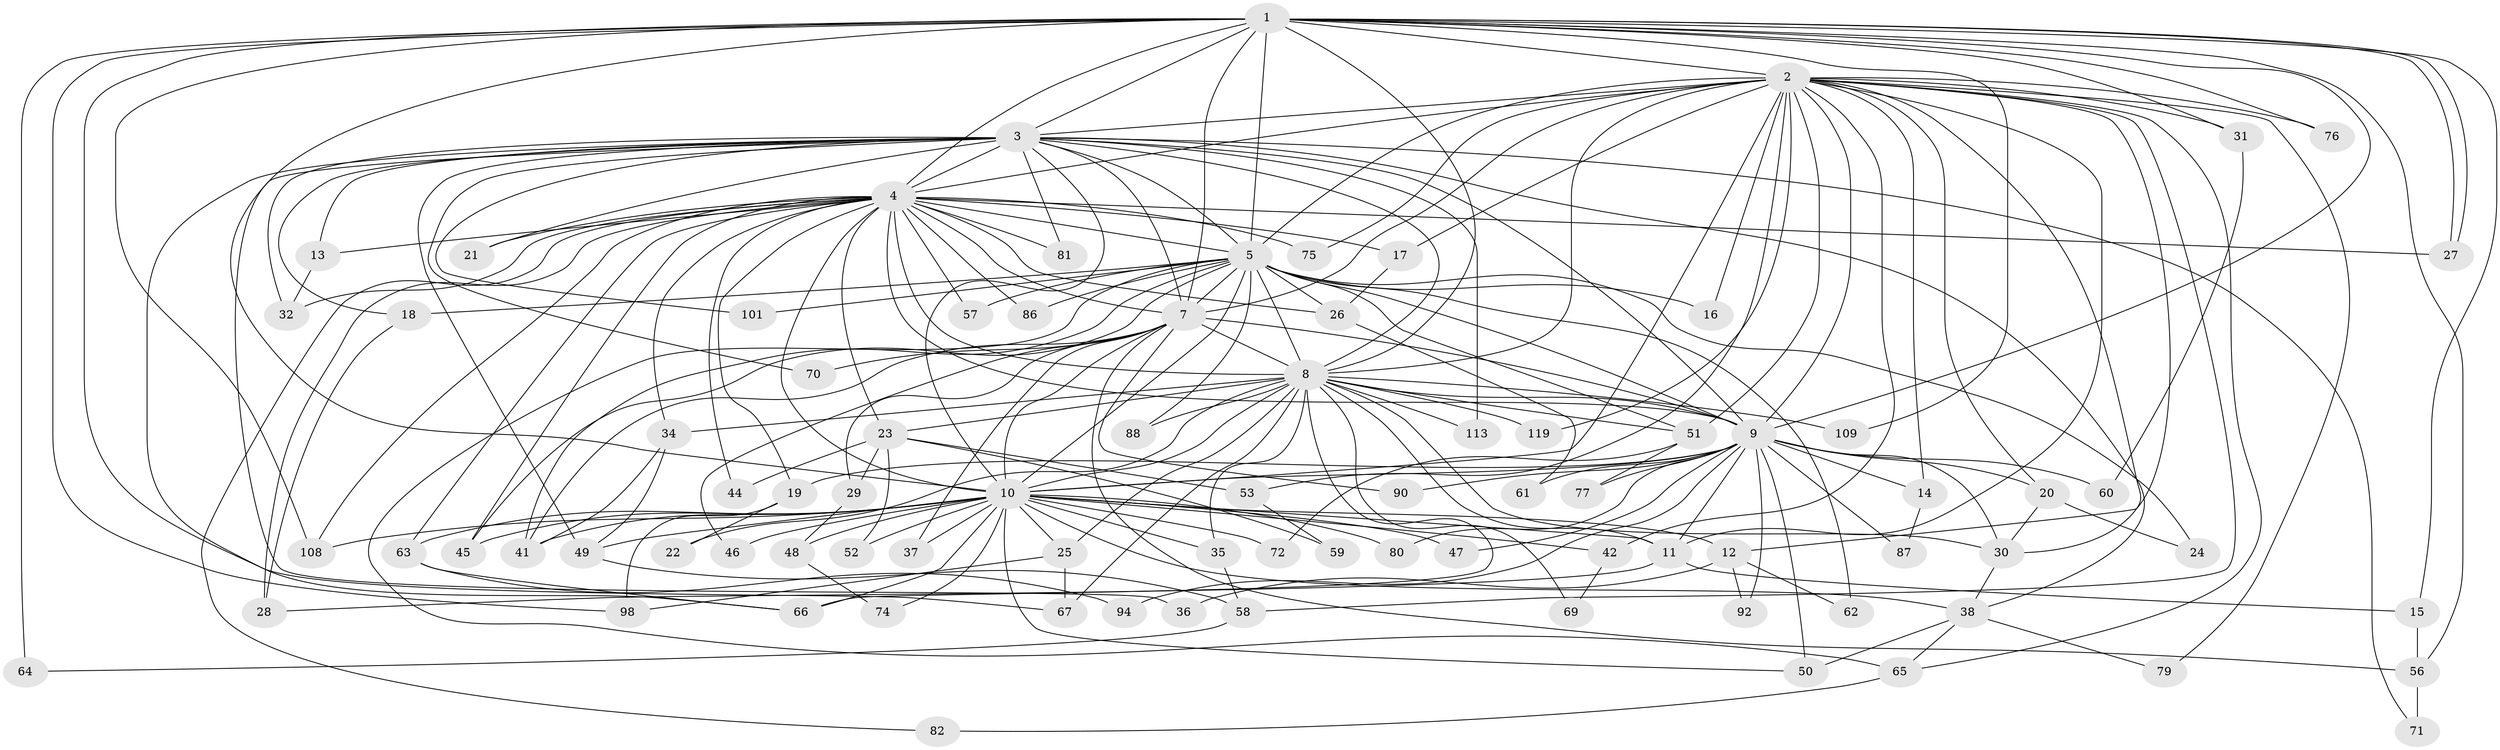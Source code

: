 // original degree distribution, {21: 0.008333333333333333, 27: 0.008333333333333333, 24: 0.03333333333333333, 19: 0.016666666666666666, 25: 0.008333333333333333, 31: 0.008333333333333333, 6: 0.016666666666666666, 5: 0.025, 3: 0.18333333333333332, 2: 0.5666666666666667, 4: 0.11666666666666667, 7: 0.008333333333333333}
// Generated by graph-tools (version 1.1) at 2025/17/03/04/25 18:17:29]
// undirected, 84 vertices, 209 edges
graph export_dot {
graph [start="1"]
  node [color=gray90,style=filled];
  1 [super="+78"];
  2;
  3 [super="+54"];
  4 [super="+6"];
  5;
  7 [super="+43"];
  8;
  9;
  10;
  11 [super="+39+96"];
  12;
  13;
  14;
  15;
  16;
  17 [super="+73"];
  18 [super="+89"];
  19;
  20;
  21;
  22;
  23;
  24;
  25;
  26;
  27 [super="+104"];
  28;
  29;
  30 [super="+116+103"];
  31;
  32 [super="+55"];
  34;
  35;
  36;
  37;
  38 [super="+40"];
  41 [super="+106+120"];
  42;
  44;
  45 [super="+93+97"];
  46;
  47;
  48;
  49 [super="+111"];
  50 [super="+102"];
  51 [super="+68"];
  52;
  53;
  56 [super="+107+85"];
  57;
  58;
  59;
  60;
  61;
  62;
  63 [super="+91+95"];
  64;
  65 [super="+117"];
  66 [super="+110"];
  67 [super="+84"];
  69;
  70;
  71;
  72;
  74;
  75;
  76;
  77;
  79;
  80;
  81;
  82;
  86;
  87;
  88;
  90;
  92;
  94;
  98 [super="+105"];
  101;
  108 [super="+115"];
  109;
  113;
  119;
  1 -- 2;
  1 -- 3;
  1 -- 4 [weight=2];
  1 -- 5 [weight=2];
  1 -- 7;
  1 -- 8;
  1 -- 9;
  1 -- 10;
  1 -- 15;
  1 -- 27;
  1 -- 27;
  1 -- 31;
  1 -- 56;
  1 -- 64;
  1 -- 76;
  1 -- 98;
  1 -- 108;
  1 -- 109;
  1 -- 67;
  2 -- 3 [weight=2];
  2 -- 4 [weight=2];
  2 -- 5;
  2 -- 7;
  2 -- 8;
  2 -- 9;
  2 -- 10;
  2 -- 12;
  2 -- 14;
  2 -- 16;
  2 -- 17;
  2 -- 20;
  2 -- 31;
  2 -- 42;
  2 -- 51;
  2 -- 53;
  2 -- 58;
  2 -- 65;
  2 -- 75;
  2 -- 76;
  2 -- 79;
  2 -- 119;
  2 -- 11;
  2 -- 30;
  3 -- 4 [weight=2];
  3 -- 5;
  3 -- 7;
  3 -- 8;
  3 -- 9;
  3 -- 10;
  3 -- 13;
  3 -- 18 [weight=2];
  3 -- 21;
  3 -- 32;
  3 -- 36;
  3 -- 38;
  3 -- 66;
  3 -- 70;
  3 -- 71;
  3 -- 81;
  3 -- 101;
  3 -- 113;
  3 -- 49;
  4 -- 5 [weight=3];
  4 -- 7 [weight=4];
  4 -- 8 [weight=2];
  4 -- 9 [weight=2];
  4 -- 10 [weight=2];
  4 -- 13;
  4 -- 17;
  4 -- 21 [weight=2];
  4 -- 23;
  4 -- 26;
  4 -- 45;
  4 -- 57;
  4 -- 63 [weight=2];
  4 -- 81;
  4 -- 82;
  4 -- 86;
  4 -- 108;
  4 -- 27;
  4 -- 32 [weight=2];
  4 -- 75;
  4 -- 19;
  4 -- 28;
  4 -- 34;
  4 -- 44;
  5 -- 7;
  5 -- 8;
  5 -- 9;
  5 -- 10;
  5 -- 16;
  5 -- 18;
  5 -- 24;
  5 -- 26;
  5 -- 41;
  5 -- 51;
  5 -- 57;
  5 -- 62;
  5 -- 65;
  5 -- 86;
  5 -- 88;
  5 -- 101;
  5 -- 45;
  7 -- 8 [weight=2];
  7 -- 9;
  7 -- 10;
  7 -- 29;
  7 -- 37;
  7 -- 46;
  7 -- 70;
  7 -- 90;
  7 -- 56;
  7 -- 41;
  8 -- 9;
  8 -- 10;
  8 -- 11;
  8 -- 22;
  8 -- 23;
  8 -- 25;
  8 -- 30;
  8 -- 34;
  8 -- 35;
  8 -- 67;
  8 -- 69;
  8 -- 88;
  8 -- 109;
  8 -- 113;
  8 -- 119;
  8 -- 66;
  8 -- 51;
  9 -- 10;
  9 -- 14;
  9 -- 19;
  9 -- 20;
  9 -- 47;
  9 -- 50;
  9 -- 60;
  9 -- 61;
  9 -- 77;
  9 -- 80;
  9 -- 87;
  9 -- 90;
  9 -- 92;
  9 -- 94;
  9 -- 11;
  9 -- 30;
  10 -- 11;
  10 -- 12;
  10 -- 25;
  10 -- 35;
  10 -- 37;
  10 -- 38;
  10 -- 41;
  10 -- 42;
  10 -- 45 [weight=2];
  10 -- 46;
  10 -- 47;
  10 -- 48;
  10 -- 49;
  10 -- 50;
  10 -- 52;
  10 -- 63;
  10 -- 66;
  10 -- 72;
  10 -- 74;
  10 -- 80;
  10 -- 108;
  11 -- 15;
  11 -- 28;
  12 -- 36;
  12 -- 62;
  12 -- 92;
  13 -- 32;
  14 -- 87;
  15 -- 56;
  17 -- 26;
  18 -- 28;
  19 -- 22;
  19 -- 98;
  20 -- 24;
  20 -- 30;
  23 -- 29;
  23 -- 44;
  23 -- 52;
  23 -- 53;
  23 -- 59;
  25 -- 67;
  25 -- 98;
  26 -- 61;
  29 -- 48;
  30 -- 38;
  31 -- 60;
  34 -- 49;
  34 -- 41;
  35 -- 58;
  38 -- 79;
  38 -- 50;
  38 -- 65;
  42 -- 69;
  48 -- 74;
  49 -- 58;
  51 -- 72;
  51 -- 77;
  53 -- 59;
  56 -- 71 [weight=2];
  58 -- 64;
  63 -- 66;
  63 -- 94;
  65 -- 82;
}
